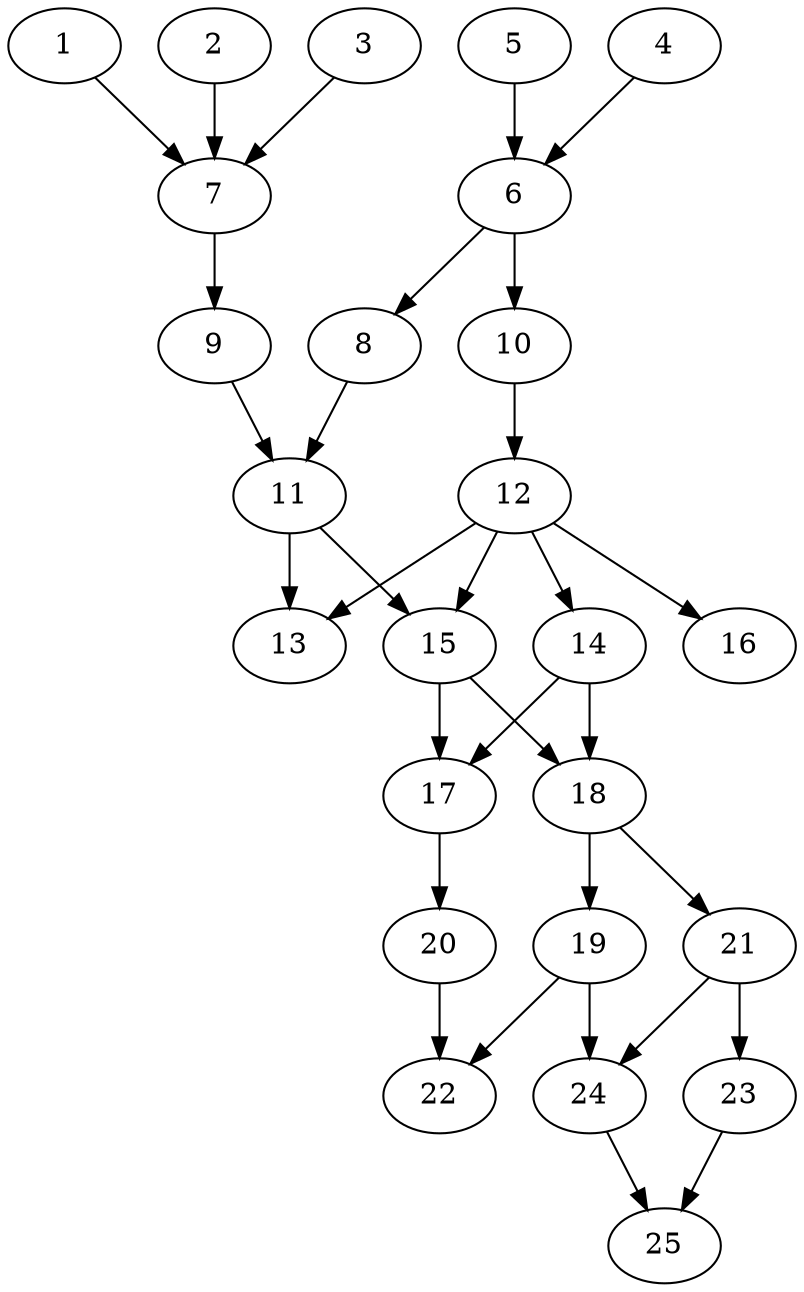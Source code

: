 // DAG automatically generated by daggen at Thu Oct  3 14:00:39 2019
// ./daggen --dot -n 25 --ccr 0.5 --fat 0.5 --regular 0.5 --density 0.6 --mindata 5242880 --maxdata 52428800 
digraph G {
  1 [size="66631680", alpha="0.11", expect_size="33315840"] 
  1 -> 7 [size ="33315840"]
  2 [size="43595776", alpha="0.04", expect_size="21797888"] 
  2 -> 7 [size ="21797888"]
  3 [size="48218112", alpha="0.18", expect_size="24109056"] 
  3 -> 7 [size ="24109056"]
  4 [size="73785344", alpha="0.16", expect_size="36892672"] 
  4 -> 6 [size ="36892672"]
  5 [size="46458880", alpha="0.14", expect_size="23229440"] 
  5 -> 6 [size ="23229440"]
  6 [size="48287744", alpha="0.08", expect_size="24143872"] 
  6 -> 8 [size ="24143872"]
  6 -> 10 [size ="24143872"]
  7 [size="13916160", alpha="0.05", expect_size="6958080"] 
  7 -> 9 [size ="6958080"]
  8 [size="92397568", alpha="0.09", expect_size="46198784"] 
  8 -> 11 [size ="46198784"]
  9 [size="43915264", alpha="0.03", expect_size="21957632"] 
  9 -> 11 [size ="21957632"]
  10 [size="44177408", alpha="0.11", expect_size="22088704"] 
  10 -> 12 [size ="22088704"]
  11 [size="99198976", alpha="0.13", expect_size="49599488"] 
  11 -> 13 [size ="49599488"]
  11 -> 15 [size ="49599488"]
  12 [size="58220544", alpha="0.05", expect_size="29110272"] 
  12 -> 13 [size ="29110272"]
  12 -> 14 [size ="29110272"]
  12 -> 15 [size ="29110272"]
  12 -> 16 [size ="29110272"]
  13 [size="77088768", alpha="0.04", expect_size="38544384"] 
  14 [size="67731456", alpha="0.10", expect_size="33865728"] 
  14 -> 17 [size ="33865728"]
  14 -> 18 [size ="33865728"]
  15 [size="48228352", alpha="0.16", expect_size="24114176"] 
  15 -> 17 [size ="24114176"]
  15 -> 18 [size ="24114176"]
  16 [size="20967424", alpha="0.08", expect_size="10483712"] 
  17 [size="59090944", alpha="0.13", expect_size="29545472"] 
  17 -> 20 [size ="29545472"]
  18 [size="81569792", alpha="0.14", expect_size="40784896"] 
  18 -> 19 [size ="40784896"]
  18 -> 21 [size ="40784896"]
  19 [size="29018112", alpha="0.19", expect_size="14509056"] 
  19 -> 22 [size ="14509056"]
  19 -> 24 [size ="14509056"]
  20 [size="43079680", alpha="0.14", expect_size="21539840"] 
  20 -> 22 [size ="21539840"]
  21 [size="94771200", alpha="0.01", expect_size="47385600"] 
  21 -> 23 [size ="47385600"]
  21 -> 24 [size ="47385600"]
  22 [size="59838464", alpha="0.15", expect_size="29919232"] 
  23 [size="82239488", alpha="0.17", expect_size="41119744"] 
  23 -> 25 [size ="41119744"]
  24 [size="102307840", alpha="0.12", expect_size="51153920"] 
  24 -> 25 [size ="51153920"]
  25 [size="57405440", alpha="0.15", expect_size="28702720"] 
}
